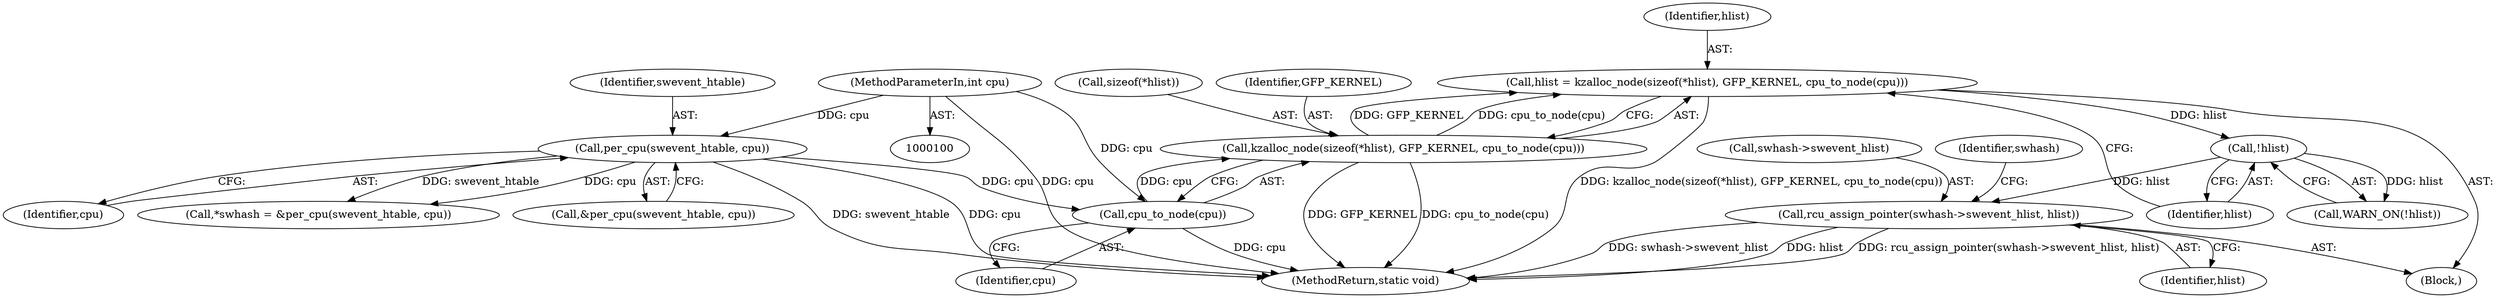 digraph "0_linux_12ca6ad2e3a896256f086497a7c7406a547ee373_0@pointer" {
"1000135" [label="(Call,rcu_assign_pointer(swhash->swevent_hlist, hlist))"];
"1000133" [label="(Call,!hlist)"];
"1000123" [label="(Call,hlist = kzalloc_node(sizeof(*hlist), GFP_KERNEL, cpu_to_node(cpu)))"];
"1000125" [label="(Call,kzalloc_node(sizeof(*hlist), GFP_KERNEL, cpu_to_node(cpu)))"];
"1000130" [label="(Call,cpu_to_node(cpu))"];
"1000107" [label="(Call,per_cpu(swevent_htable, cpu))"];
"1000101" [label="(MethodParameterIn,int cpu)"];
"1000123" [label="(Call,hlist = kzalloc_node(sizeof(*hlist), GFP_KERNEL, cpu_to_node(cpu)))"];
"1000136" [label="(Call,swhash->swevent_hlist)"];
"1000107" [label="(Call,per_cpu(swevent_htable, cpu))"];
"1000121" [label="(Block,)"];
"1000129" [label="(Identifier,GFP_KERNEL)"];
"1000126" [label="(Call,sizeof(*hlist))"];
"1000124" [label="(Identifier,hlist)"];
"1000125" [label="(Call,kzalloc_node(sizeof(*hlist), GFP_KERNEL, cpu_to_node(cpu)))"];
"1000101" [label="(MethodParameterIn,int cpu)"];
"1000109" [label="(Identifier,cpu)"];
"1000133" [label="(Call,!hlist)"];
"1000134" [label="(Identifier,hlist)"];
"1000135" [label="(Call,rcu_assign_pointer(swhash->swevent_hlist, hlist))"];
"1000108" [label="(Identifier,swevent_htable)"];
"1000104" [label="(Call,*swhash = &per_cpu(swevent_htable, cpu))"];
"1000143" [label="(Identifier,swhash)"];
"1000139" [label="(Identifier,hlist)"];
"1000106" [label="(Call,&per_cpu(swevent_htable, cpu))"];
"1000145" [label="(MethodReturn,static void)"];
"1000132" [label="(Call,WARN_ON(!hlist))"];
"1000130" [label="(Call,cpu_to_node(cpu))"];
"1000131" [label="(Identifier,cpu)"];
"1000135" -> "1000121"  [label="AST: "];
"1000135" -> "1000139"  [label="CFG: "];
"1000136" -> "1000135"  [label="AST: "];
"1000139" -> "1000135"  [label="AST: "];
"1000143" -> "1000135"  [label="CFG: "];
"1000135" -> "1000145"  [label="DDG: swhash->swevent_hlist"];
"1000135" -> "1000145"  [label="DDG: hlist"];
"1000135" -> "1000145"  [label="DDG: rcu_assign_pointer(swhash->swevent_hlist, hlist)"];
"1000133" -> "1000135"  [label="DDG: hlist"];
"1000133" -> "1000132"  [label="AST: "];
"1000133" -> "1000134"  [label="CFG: "];
"1000134" -> "1000133"  [label="AST: "];
"1000132" -> "1000133"  [label="CFG: "];
"1000133" -> "1000132"  [label="DDG: hlist"];
"1000123" -> "1000133"  [label="DDG: hlist"];
"1000123" -> "1000121"  [label="AST: "];
"1000123" -> "1000125"  [label="CFG: "];
"1000124" -> "1000123"  [label="AST: "];
"1000125" -> "1000123"  [label="AST: "];
"1000134" -> "1000123"  [label="CFG: "];
"1000123" -> "1000145"  [label="DDG: kzalloc_node(sizeof(*hlist), GFP_KERNEL, cpu_to_node(cpu))"];
"1000125" -> "1000123"  [label="DDG: GFP_KERNEL"];
"1000125" -> "1000123"  [label="DDG: cpu_to_node(cpu)"];
"1000125" -> "1000130"  [label="CFG: "];
"1000126" -> "1000125"  [label="AST: "];
"1000129" -> "1000125"  [label="AST: "];
"1000130" -> "1000125"  [label="AST: "];
"1000125" -> "1000145"  [label="DDG: GFP_KERNEL"];
"1000125" -> "1000145"  [label="DDG: cpu_to_node(cpu)"];
"1000130" -> "1000125"  [label="DDG: cpu"];
"1000130" -> "1000131"  [label="CFG: "];
"1000131" -> "1000130"  [label="AST: "];
"1000130" -> "1000145"  [label="DDG: cpu"];
"1000107" -> "1000130"  [label="DDG: cpu"];
"1000101" -> "1000130"  [label="DDG: cpu"];
"1000107" -> "1000106"  [label="AST: "];
"1000107" -> "1000109"  [label="CFG: "];
"1000108" -> "1000107"  [label="AST: "];
"1000109" -> "1000107"  [label="AST: "];
"1000106" -> "1000107"  [label="CFG: "];
"1000107" -> "1000145"  [label="DDG: swevent_htable"];
"1000107" -> "1000145"  [label="DDG: cpu"];
"1000107" -> "1000104"  [label="DDG: swevent_htable"];
"1000107" -> "1000104"  [label="DDG: cpu"];
"1000101" -> "1000107"  [label="DDG: cpu"];
"1000101" -> "1000100"  [label="AST: "];
"1000101" -> "1000145"  [label="DDG: cpu"];
}
